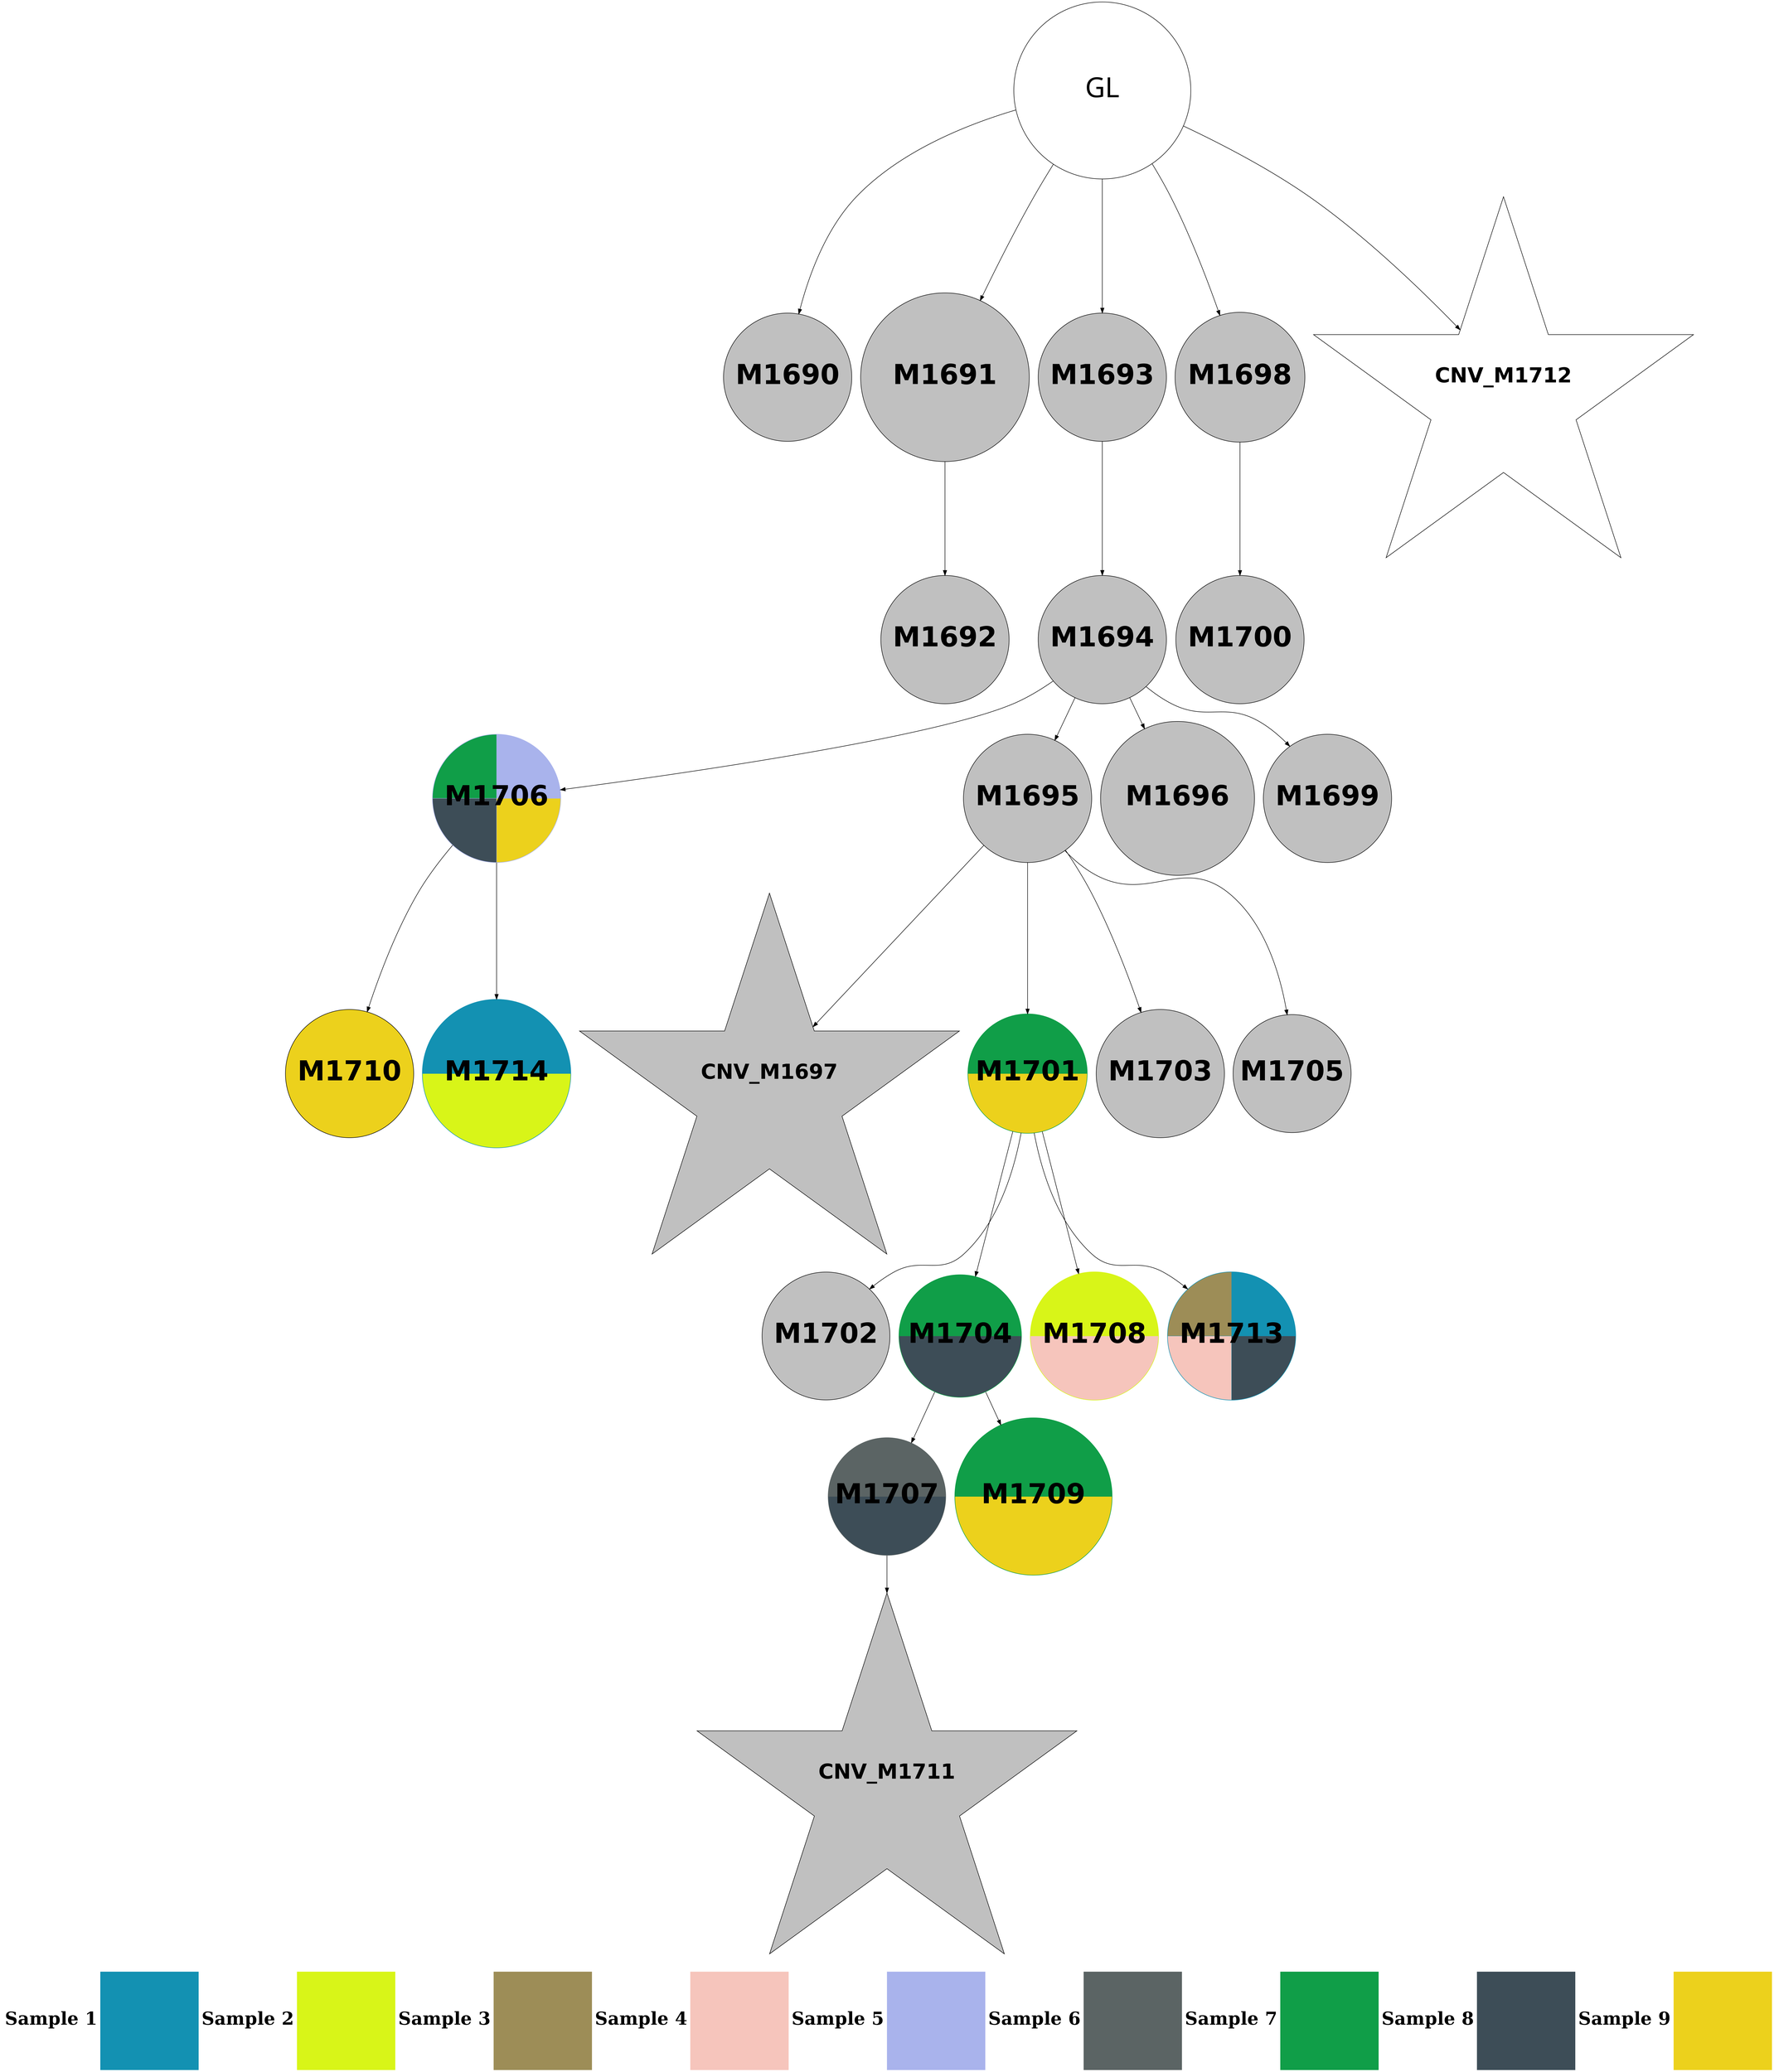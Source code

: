 digraph G { 
rankdir=TB;
1696 -> 1697;
1696 -> 1698;
1696 -> 1700;
1696 -> 1705;
1696 -> 1719;
1713 -> 1717;
1713 -> 1721;
1698 -> 1699;
1714 -> 1718;
1700 -> 1701;
1701 -> 1702;
1701 -> 1703;
1701 -> 1706;
1701 -> 1713;
1702 -> 1704;
1702 -> 1708;
1702 -> 1710;
1702 -> 1712;
1705 -> 1707;
1708 -> 1709;
1708 -> 1711;
1708 -> 1715;
1708 -> 1720;
1711 -> 1714;
1711 -> 1716;
1709 [shape=circle style=filled fillcolor=grey fontname="helvetica-bold" fontsize=56 label="M1702" width=3.61 height=2 ];
1707 [shape=circle style=filled fillcolor=grey fontname="helvetica-bold" fontsize=56 label="M1700" width=0.4 height=2 ];
1708 [shape=circle style=wedged color="#109e48:#ecd11c" fontname="helvetica-bold" fontsize=56 label="M1701" width=2.86 height=2 ];
1696 [label="GL" fontname="arial-bold" fontsize=56 width=5 height=5];
1702 [shape=circle style=filled fillcolor=grey fontname="helvetica-bold" fontsize=56 label="M1695" width=0.22 height=2 ];
1717 [shape=circle style=filled fillcolor="#ecd11c" fontname="helvetica-bold" fontsize=56 label="M1710" width=1.42 height=2 ];
1699 [shape=circle style=filled fillcolor=grey fontname="helvetica-bold" fontsize=56 label="M1692" width=1.02 height=2 ];
1698 [shape=circle style=filled fillcolor=grey fontname="helvetica-bold" fontsize=56 label="M1691" width=4.77 height=2 ];
1716 [shape=circle style=wedged color="#109e48:#ecd11c" fontname="helvetica-bold" fontsize=56 label="M1709" width=4.45 height=2 ];
1703 [shape=circle style=filled fillcolor=grey fontname="helvetica-bold" fontsize=56 label="M1696" width=4.35 height=2 ];
1713 [shape=circle style=wedged color="#a9b3ec:#109e48:#3d4d57:#ecd11c" fontname="helvetica-bold" fontsize=56 label="M1706" width=1.66 height=2 ];
1700 [shape=circle style=filled fillcolor=grey fontname="helvetica-bold" fontsize=56 label="M1693" width=1.32 height=2 ];
1719 [shape=star style=filled fillcolor=white fontname="helvetica-bold" fontsize=42 label="CNV_M1712"];
1705 [shape=circle style=filled fillcolor=grey fontname="helvetica-bold" fontsize=56 label="M1698" width=3.67 height=2 ];
1714 [shape=circle style=wedged color="#5b6464:#3d4d57" fontname="helvetica-bold" fontsize=56 label="M1707" width=3.17 height=2 ];
1721 [shape=circle style=wedged color="#1391b2:#d8f518" fontname="helvetica-bold" fontsize=56 label="M1714" width=4.2 height=2 ];
1720 [shape=circle style=wedged color="#1391b2:#9d8d57:#f6c5bc:#3d4d57" fontname="helvetica-bold" fontsize=56 label="M1713" width=0.26 height=2 ];
1704 [shape=star style=filled fillcolor=grey fontname="helvetica-bold" fontsize=42 label="CNV_M1697"];
1712 [shape=circle style=filled fillcolor=grey fontname="helvetica-bold" fontsize=56 label="M1705" width=3.34 height=2 ];
1715 [shape=circle style=wedged color="#d8f518:#f6c5bc" fontname="helvetica-bold" fontsize=56 label="M1708" width=1.82 height=2 ];
1710 [shape=circle style=filled fillcolor=grey fontname="helvetica-bold" fontsize=56 label="M1703" width=1.52 height=2 ];
1718 [shape=star style=filled fillcolor=grey fontname="helvetica-bold" fontsize=42 label="CNV_M1711"];
1701 [shape=circle style=filled fillcolor=grey fontname="helvetica-bold" fontsize=56 label="M1694" width=1.56 height=2 ];
1706 [shape=circle style=filled fillcolor=grey fontname="helvetica-bold" fontsize=56 label="M1699" width=1.12 height=2 ];
1697 [shape=circle style=filled fillcolor=grey fontname="helvetica-bold" fontsize=56 label="M1690" width=1.25 height=2 ];
1711 [shape=circle style=wedged color="#109e48:#3d4d57" fontname="helvetica-bold" fontsize=56 label="M1704" width=2.39 height=2 ];
{rank=sink;
Legend[shape=none, margin=0, label=<<TABLE border="0" cellborder="0" cellspacing="0"> 
<TR><TD width="200" height="200" colspan="1"><FONT POINT-SIZE="36.0"><B>Sample 1</B></FONT></TD><TD width="200" height="200" colspan="1" BGCOLOR="#1391b2"></TD>
<TD width="200" height="200" colspan="1"><FONT POINT-SIZE="36.0"><B>Sample 2</B></FONT></TD><TD width="200" height="200" colspan="1" BGCOLOR="#d8f518"></TD>
<TD width="200" height="200" colspan="1"><FONT POINT-SIZE="36.0"><B>Sample 3</B></FONT></TD><TD width="200" height="200" colspan="1" BGCOLOR="#9d8d57"></TD>
<TD width="200" height="200" colspan="1"><FONT POINT-SIZE="36.0"><B>Sample 4</B></FONT></TD><TD width="200" height="200" colspan="1" BGCOLOR="#f6c5bc"></TD>
<TD width="200" height="200" colspan="1"><FONT POINT-SIZE="36.0"><B>Sample 5</B></FONT></TD><TD width="200" height="200" colspan="1" BGCOLOR="#a9b3ec"></TD>
<TD width="200" height="200" colspan="1"><FONT POINT-SIZE="36.0"><B>Sample 6</B></FONT></TD><TD width="200" height="200" colspan="1" BGCOLOR="#5b6464"></TD>
<TD width="200" height="200" colspan="1"><FONT POINT-SIZE="36.0"><B>Sample 7</B></FONT></TD><TD width="200" height="200" colspan="1" BGCOLOR="#109e48"></TD>
<TD width="200" height="200" colspan="1"><FONT POINT-SIZE="36.0"><B>Sample 8</B></FONT></TD><TD width="200" height="200" colspan="1" BGCOLOR="#3d4d57"></TD>
<TD width="200" height="200" colspan="1"><FONT POINT-SIZE="36.0"><B>Sample 9</B></FONT></TD><TD width="200" height="200" colspan="1" BGCOLOR="#ecd11c"></TD>
</TR></TABLE>>];
} 
}